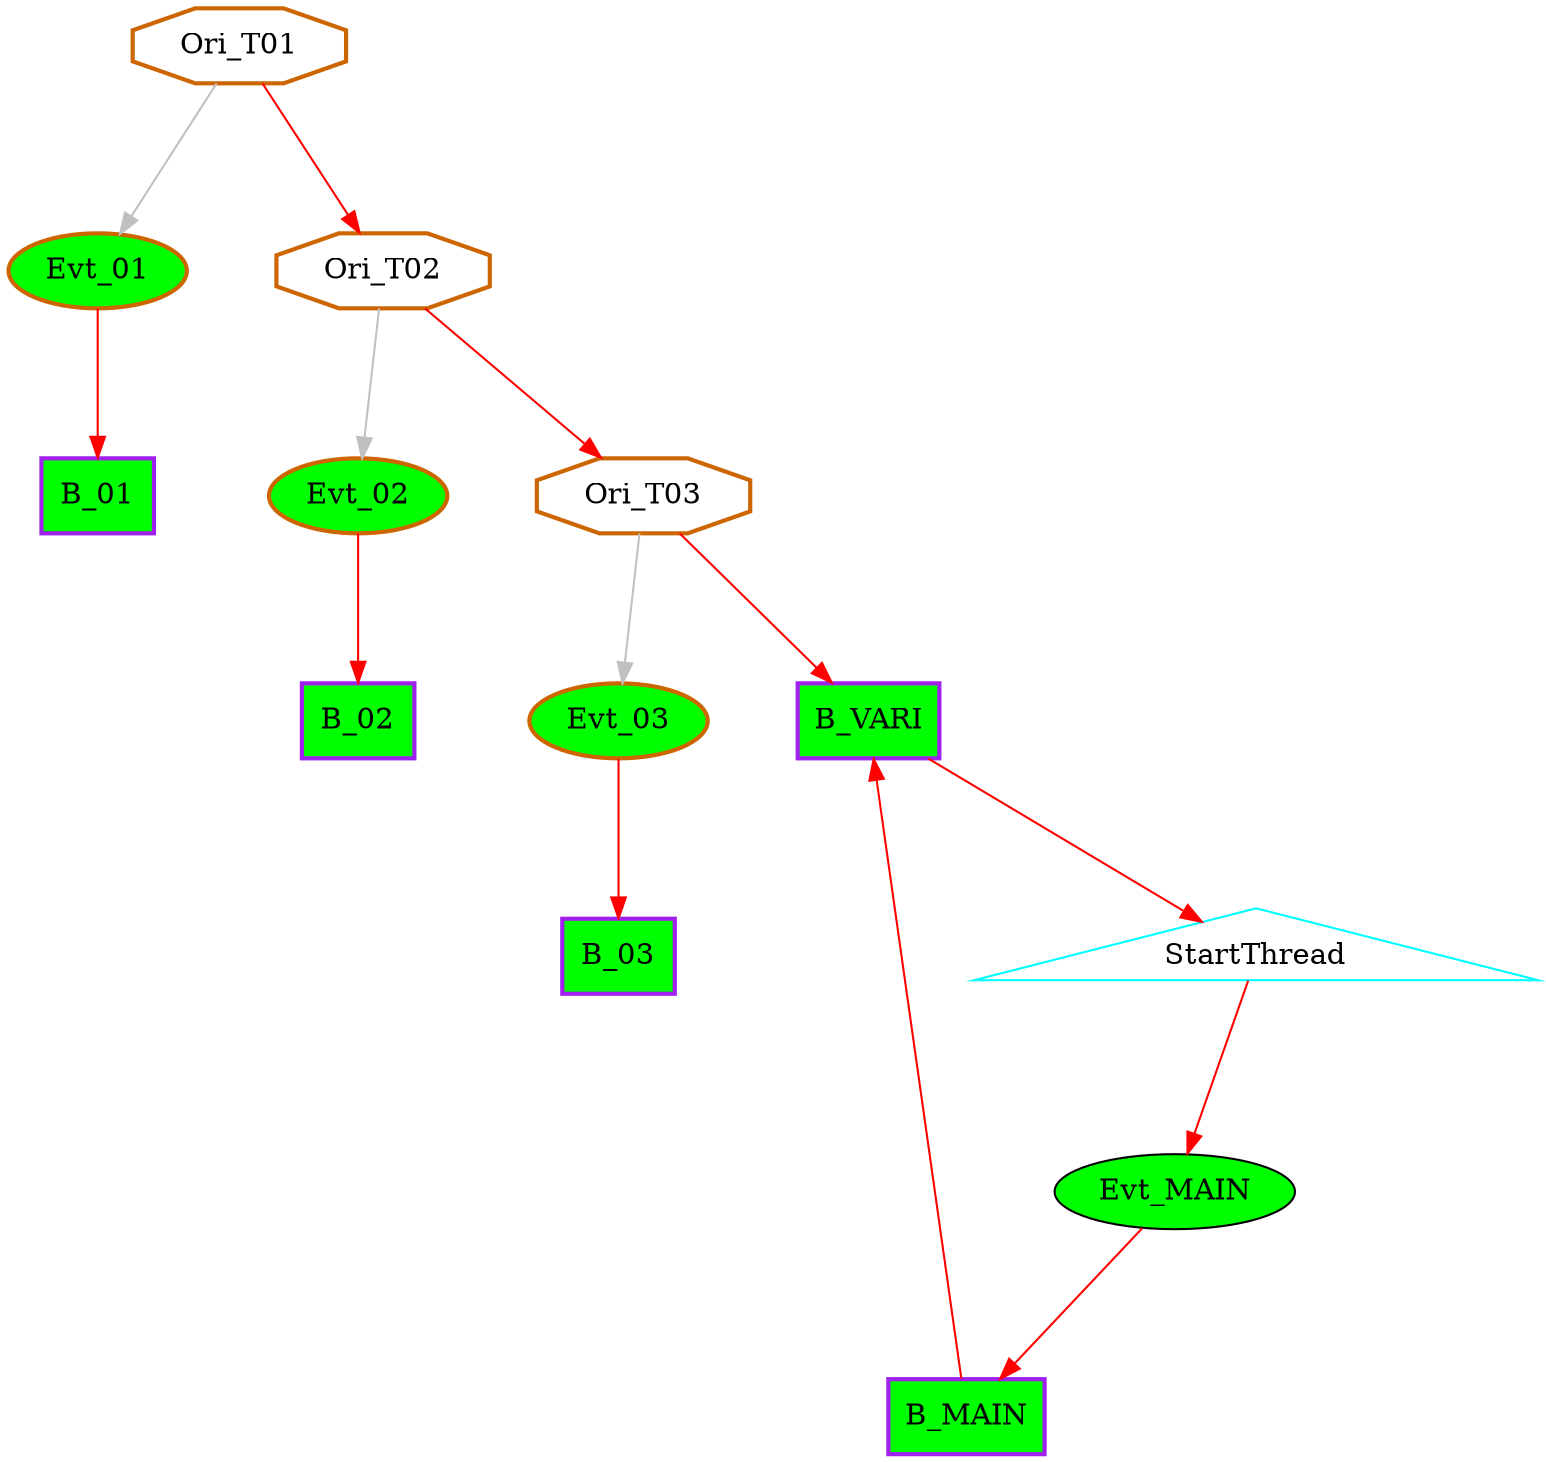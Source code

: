 digraph G {
graph [root="Demo",rankdir   = TB, nodesep           = 0.6, mindist     = 1.0, ranksep = 1.0, overlap = false]
node [style     = "filled", fillcolor = "white", color = "black"]
B_01[cpu="1", flags="0x00008107", type="block", tperiod="10000000", pattern="01", patentry="false", patexit="true", beamproc="undefined", bpentry="false", bpexit="false", qlo="false", qhi="false", qil="false", shape     = "rectangle", fillcolor = "green", penwidth=2, color = "purple"];
B_02[cpu="1", flags="0x00008107", type="block", tperiod="10000000", pattern="02", patentry="false", patexit="true", beamproc="undefined", bpentry="false", bpexit="false", qlo="false", qhi="false", qil="false", shape     = "rectangle", fillcolor = "green", penwidth=2, color = "purple"];
B_03[cpu="1", flags="0x00008107", type="block", tperiod="10000000", pattern="03", patentry="false", patexit="true", beamproc="undefined", bpentry="false", bpexit="false", qlo="false", qhi="false", qil="false", shape     = "rectangle", fillcolor = "green", penwidth=2, color = "purple"];
B_MAIN[cpu="1", flags="0x00108107", type="block", tperiod="20000000", pattern="MAIN", patentry="false", patexit="true", beamproc="undefined", bpentry="false", bpexit="false", qlo="true", qhi="false", qil="false", shape     = "rectangle", fillcolor = "green", penwidth=2, color = "purple"];
Evt_01[cpu="1", flags="0x00002102", type="tmsg", toffs="300000", pattern="01", patentry="true", patexit="false", beamproc="undefined", bpentry="false", bpexit="false", fid="1", gid="0", evtno="2", beamin="0", bpcstart="0", sid="0", bpid="0", reqnobeam="0", vacc="0", id="0x1000002000000000", par="0x0000000000000001", tef="0", shape     = "oval", fillcolor = "green", penwidth=2, color = "darkorange3"];
Evt_02[cpu="1", flags="0x00002102", type="tmsg", toffs="600000", pattern="02", patentry="true", patexit="false", beamproc="undefined", bpentry="false", bpexit="false", fid="1", gid="0", evtno="2", beamin="0", bpcstart="0", sid="0", bpid="0", reqnobeam="0", vacc="0", id="0x1000002000000000", par="0x0000000000000002", tef="0", shape     = "oval", fillcolor = "green", penwidth=2, color = "darkorange3"];
Evt_03[cpu="1", flags="0x00002102", type="tmsg", toffs="900000", pattern="03", patentry="true", patexit="false", beamproc="undefined", bpentry="false", bpexit="false", fid="1", gid="0", evtno="2", beamin="0", bpcstart="0", sid="0", bpid="0", reqnobeam="0", vacc="0", id="0x1000002000000000", par="0x0000000000000003", tef="0", shape     = "oval", fillcolor = "green", penwidth=2, color = "darkorange3"];
B_VARI[cpu="1", flags="0x00008107", type="block", tperiod="200000", pattern="MAIN", patentry="false", patexit="true", beamproc="undefined", bpentry="false", bpexit="false", qlo="false", qhi="false", qil="false", shape     = "rectangle", fillcolor = "green", penwidth=2, color = "purple"];
Evt_MAIN[cpu="1", flags="0x00008102", type="tmsg", toffs="0", pattern="MAIN", patentry="false", patexit="true", beamproc="undefined", bpentry="false", bpexit="false", fid="1", gid="0", evtno="1", beamin="0", bpcstart="0", sid="0", bpid="0", reqnobeam="0", vacc="0", id="0x1000001000000000", par="0x0000000000000000", tef="0", shape     = "oval", fillcolor = "green"];
Ori_T01[cpu="1", flags="0x0000200d", type="origin", toffs="0", pattern="MAIN", patentry="true", patexit="false", beamproc="undefined", bpentry="false", bpexit="false", thread="1", shape     = "octagon", color  = "cyan", fillcolor = "white", penwidth=2, color = "darkorange3"];
Ori_T02[cpu="1", flags="0x0000200d", type="origin", toffs="0", pattern="MAIN", patentry="true", patexit="false", beamproc="undefined", bpentry="false", bpexit="false", thread="2", shape     = "octagon", color  = "cyan", fillcolor = "white", penwidth=2, color = "darkorange3"];
Ori_T03[cpu="1", flags="0x0000200d", type="origin", toffs="0", pattern="MAIN", patentry="true", patexit="false", beamproc="undefined", bpentry="false", bpexit="false", thread="3", shape     = "octagon", color  = "cyan", fillcolor = "white", penwidth=2, color = "darkorange3"];
StartThread[cpu="1", flags="0x0000800e", type="startthread", toffs="0", pattern="MAIN", patentry="false", patexit="true", beamproc="undefined", bpentry="false", bpexit="false", startoffs="0", thread="14", shape     = "triangle", color  = "cyan", fillcolor = "white"];
StartThread->Evt_MAIN [type="defdst", color = "red"];
B_MAIN->B_VARI [type="defdst", color = "red"];
Evt_03->B_03 [type="defdst", color = "red"];
B_VARI->StartThread [type="defdst", color = "red"];
Evt_01->B_01 [type="defdst", color = "red"];
Evt_02->B_02 [type="defdst", color = "red"];
Evt_MAIN->B_MAIN [type="defdst", color = "red"];
Ori_T01->Ori_T02 [type="defdst", color = "red"];
Ori_T01->Evt_01 [type="origindst", color = "gray"];
Ori_T02->Ori_T03 [type="defdst", color = "red"];
Ori_T02->Evt_02 [type="origindst", color = "gray"];
Ori_T03->B_VARI [type="defdst", color = "red"];
Ori_T03->Evt_03 [type="origindst", color = "gray"];
}

